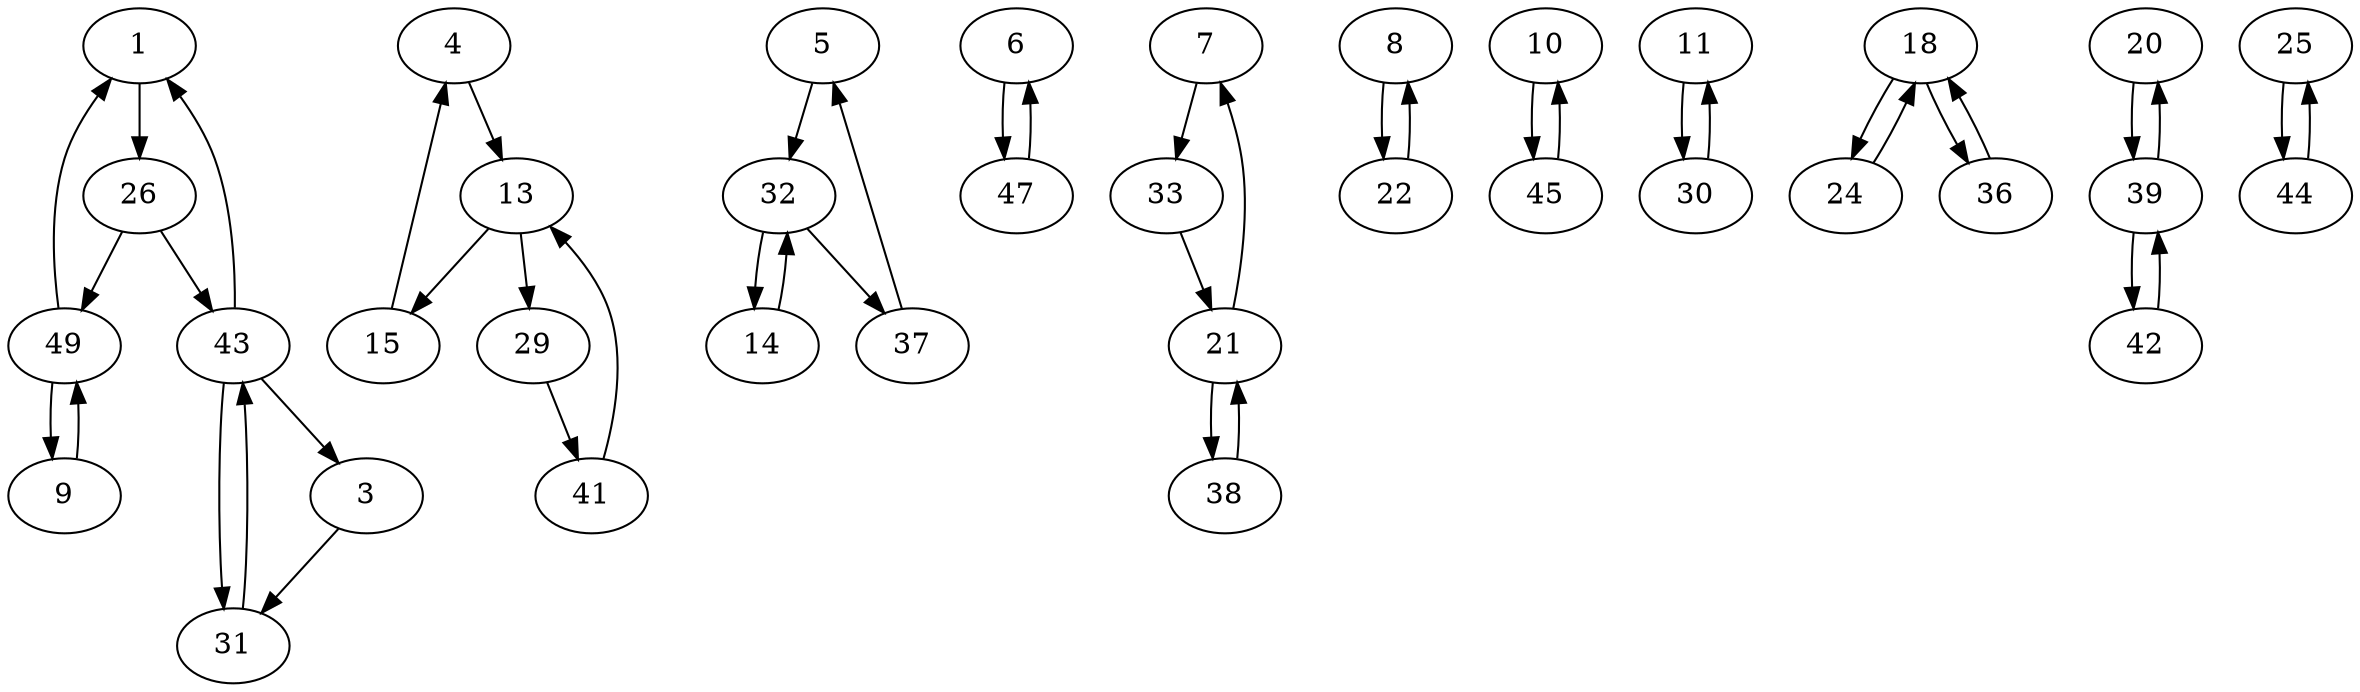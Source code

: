 digraph G {
  1 -> 26;
  3 -> 31;
  4 -> 13;
  5 -> 32;
  6 -> 47;
  7 -> 33;
  8 -> 22;
  9 -> 49;
  10 -> 45;
  11 -> 30;
  13 -> 15;
  13 -> 29;
  14 -> 32;
  15 -> 4;
  18 -> 24;
  18 -> 36;
  20 -> 39;
  21 -> 7;
  21 -> 38;
  22 -> 8;
  24 -> 18;
  25 -> 44;
  26 -> 43;
  26 -> 49;
  29 -> 41;
  30 -> 11;
  31 -> 43;
  32 -> 14;
  32 -> 37;
  33 -> 21;
  36 -> 18;
  37 -> 5;
  38 -> 21;
  39 -> 20;
  39 -> 42;
  41 -> 13;
  42 -> 39;
  43 -> 1;
  43 -> 3;
  43 -> 31;
  44 -> 25;
  45 -> 10;
  47 -> 6;
  49 -> 1;
  49 -> 9;
}